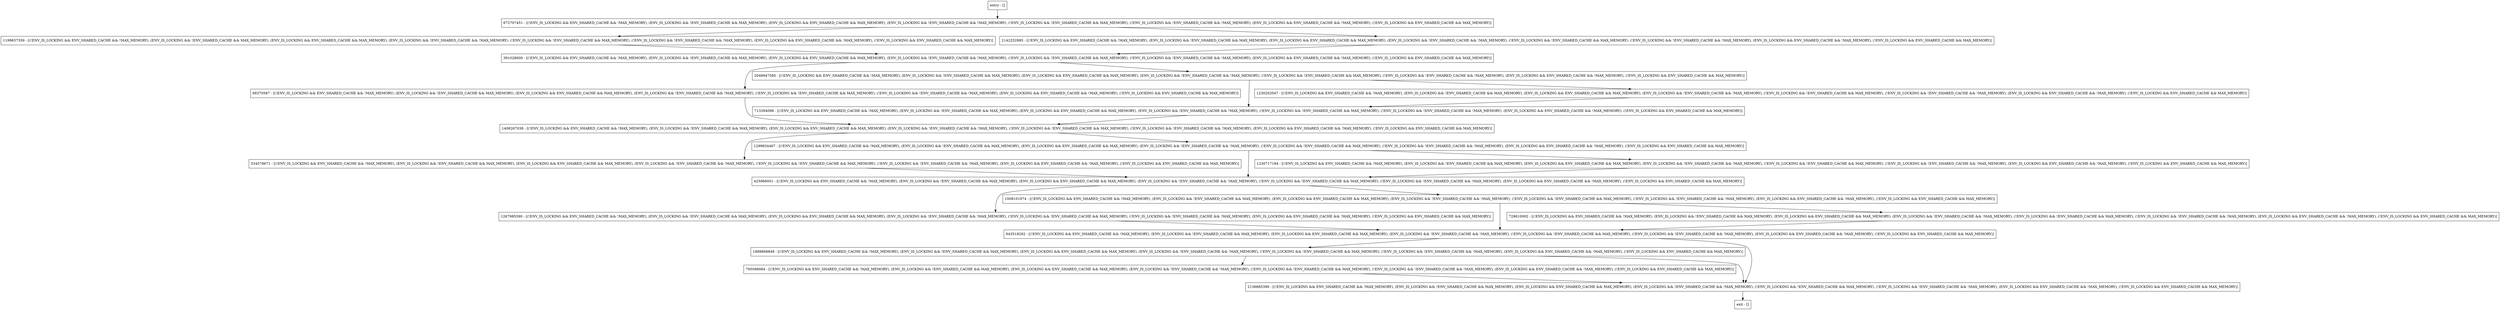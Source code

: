 digraph reset {
node [shape=record];
1888868848 [label="1888868848 - [(!ENV_IS_LOCKING && ENV_SHARED_CACHE && !MAX_MEMORY), (ENV_IS_LOCKING && !ENV_SHARED_CACHE && MAX_MEMORY), (ENV_IS_LOCKING && ENV_SHARED_CACHE && MAX_MEMORY), (ENV_IS_LOCKING && !ENV_SHARED_CACHE && !MAX_MEMORY), (!ENV_IS_LOCKING && !ENV_SHARED_CACHE && MAX_MEMORY), (!ENV_IS_LOCKING && !ENV_SHARED_CACHE && !MAX_MEMORY), (ENV_IS_LOCKING && ENV_SHARED_CACHE && !MAX_MEMORY), (!ENV_IS_LOCKING && ENV_SHARED_CACHE && MAX_MEMORY)]"];
1408267038 [label="1408267038 - [(!ENV_IS_LOCKING && ENV_SHARED_CACHE && !MAX_MEMORY), (ENV_IS_LOCKING && !ENV_SHARED_CACHE && MAX_MEMORY), (ENV_IS_LOCKING && ENV_SHARED_CACHE && MAX_MEMORY), (ENV_IS_LOCKING && !ENV_SHARED_CACHE && !MAX_MEMORY), (!ENV_IS_LOCKING && !ENV_SHARED_CACHE && MAX_MEMORY), (!ENV_IS_LOCKING && !ENV_SHARED_CACHE && !MAX_MEMORY), (ENV_IS_LOCKING && ENV_SHARED_CACHE && !MAX_MEMORY), (!ENV_IS_LOCKING && ENV_SHARED_CACHE && MAX_MEMORY)]"];
672707451 [label="672707451 - [(!ENV_IS_LOCKING && ENV_SHARED_CACHE && !MAX_MEMORY), (ENV_IS_LOCKING && !ENV_SHARED_CACHE && MAX_MEMORY), (ENV_IS_LOCKING && ENV_SHARED_CACHE && MAX_MEMORY), (ENV_IS_LOCKING && !ENV_SHARED_CACHE && !MAX_MEMORY), (!ENV_IS_LOCKING && !ENV_SHARED_CACHE && MAX_MEMORY), (!ENV_IS_LOCKING && !ENV_SHARED_CACHE && !MAX_MEMORY), (ENV_IS_LOCKING && ENV_SHARED_CACHE && !MAX_MEMORY), (!ENV_IS_LOCKING && ENV_SHARED_CACHE && MAX_MEMORY)]"];
1199657359 [label="1199657359 - [(!ENV_IS_LOCKING && ENV_SHARED_CACHE && !MAX_MEMORY), (ENV_IS_LOCKING && !ENV_SHARED_CACHE && MAX_MEMORY), (ENV_IS_LOCKING && ENV_SHARED_CACHE && MAX_MEMORY), (ENV_IS_LOCKING && !ENV_SHARED_CACHE && !MAX_MEMORY), (!ENV_IS_LOCKING && !ENV_SHARED_CACHE && MAX_MEMORY), (!ENV_IS_LOCKING && !ENV_SHARED_CACHE && !MAX_MEMORY), (ENV_IS_LOCKING && ENV_SHARED_CACHE && !MAX_MEMORY), (!ENV_IS_LOCKING && ENV_SHARED_CACHE && MAX_MEMORY)]"];
68370587 [label="68370587 - [(!ENV_IS_LOCKING && ENV_SHARED_CACHE && !MAX_MEMORY), (ENV_IS_LOCKING && !ENV_SHARED_CACHE && MAX_MEMORY), (ENV_IS_LOCKING && ENV_SHARED_CACHE && MAX_MEMORY), (ENV_IS_LOCKING && !ENV_SHARED_CACHE && !MAX_MEMORY), (!ENV_IS_LOCKING && !ENV_SHARED_CACHE && MAX_MEMORY), (!ENV_IS_LOCKING && !ENV_SHARED_CACHE && !MAX_MEMORY), (ENV_IS_LOCKING && ENV_SHARED_CACHE && !MAX_MEMORY), (!ENV_IS_LOCKING && ENV_SHARED_CACHE && MAX_MEMORY)]"];
1267985590 [label="1267985590 - [(!ENV_IS_LOCKING && ENV_SHARED_CACHE && !MAX_MEMORY), (ENV_IS_LOCKING && !ENV_SHARED_CACHE && MAX_MEMORY), (ENV_IS_LOCKING && ENV_SHARED_CACHE && MAX_MEMORY), (ENV_IS_LOCKING && !ENV_SHARED_CACHE && !MAX_MEMORY), (!ENV_IS_LOCKING && !ENV_SHARED_CACHE && MAX_MEMORY), (!ENV_IS_LOCKING && !ENV_SHARED_CACHE && !MAX_MEMORY), (ENV_IS_LOCKING && ENV_SHARED_CACHE && !MAX_MEMORY), (!ENV_IS_LOCKING && ENV_SHARED_CACHE && MAX_MEMORY)]"];
534578671 [label="534578671 - [(!ENV_IS_LOCKING && ENV_SHARED_CACHE && !MAX_MEMORY), (ENV_IS_LOCKING && !ENV_SHARED_CACHE && MAX_MEMORY), (ENV_IS_LOCKING && ENV_SHARED_CACHE && MAX_MEMORY), (ENV_IS_LOCKING && !ENV_SHARED_CACHE && !MAX_MEMORY), (!ENV_IS_LOCKING && !ENV_SHARED_CACHE && MAX_MEMORY), (!ENV_IS_LOCKING && !ENV_SHARED_CACHE && !MAX_MEMORY), (ENV_IS_LOCKING && ENV_SHARED_CACHE && !MAX_MEMORY), (!ENV_IS_LOCKING && ENV_SHARED_CACHE && MAX_MEMORY)]"];
425966001 [label="425966001 - [(!ENV_IS_LOCKING && ENV_SHARED_CACHE && !MAX_MEMORY), (ENV_IS_LOCKING && !ENV_SHARED_CACHE && MAX_MEMORY), (ENV_IS_LOCKING && ENV_SHARED_CACHE && MAX_MEMORY), (ENV_IS_LOCKING && !ENV_SHARED_CACHE && !MAX_MEMORY), (!ENV_IS_LOCKING && !ENV_SHARED_CACHE && MAX_MEMORY), (!ENV_IS_LOCKING && !ENV_SHARED_CACHE && !MAX_MEMORY), (ENV_IS_LOCKING && ENV_SHARED_CACHE && !MAX_MEMORY), (!ENV_IS_LOCKING && ENV_SHARED_CACHE && MAX_MEMORY)]"];
entry [label="entry - []"];
exit [label="exit - []"];
391028600 [label="391028600 - [(!ENV_IS_LOCKING && ENV_SHARED_CACHE && !MAX_MEMORY), (ENV_IS_LOCKING && !ENV_SHARED_CACHE && MAX_MEMORY), (ENV_IS_LOCKING && ENV_SHARED_CACHE && MAX_MEMORY), (ENV_IS_LOCKING && !ENV_SHARED_CACHE && !MAX_MEMORY), (!ENV_IS_LOCKING && !ENV_SHARED_CACHE && MAX_MEMORY), (!ENV_IS_LOCKING && !ENV_SHARED_CACHE && !MAX_MEMORY), (ENV_IS_LOCKING && ENV_SHARED_CACHE && !MAX_MEMORY), (!ENV_IS_LOCKING && ENV_SHARED_CACHE && MAX_MEMORY)]"];
943518292 [label="943518292 - [(!ENV_IS_LOCKING && ENV_SHARED_CACHE && !MAX_MEMORY), (ENV_IS_LOCKING && !ENV_SHARED_CACHE && MAX_MEMORY), (ENV_IS_LOCKING && ENV_SHARED_CACHE && MAX_MEMORY), (ENV_IS_LOCKING && !ENV_SHARED_CACHE && !MAX_MEMORY), (!ENV_IS_LOCKING && !ENV_SHARED_CACHE && MAX_MEMORY), (!ENV_IS_LOCKING && !ENV_SHARED_CACHE && !MAX_MEMORY), (ENV_IS_LOCKING && ENV_SHARED_CACHE && !MAX_MEMORY), (!ENV_IS_LOCKING && ENV_SHARED_CACHE && MAX_MEMORY)]"];
1299834467 [label="1299834467 - [(!ENV_IS_LOCKING && ENV_SHARED_CACHE && !MAX_MEMORY), (ENV_IS_LOCKING && !ENV_SHARED_CACHE && MAX_MEMORY), (ENV_IS_LOCKING && ENV_SHARED_CACHE && MAX_MEMORY), (ENV_IS_LOCKING && !ENV_SHARED_CACHE && !MAX_MEMORY), (!ENV_IS_LOCKING && !ENV_SHARED_CACHE && MAX_MEMORY), (!ENV_IS_LOCKING && !ENV_SHARED_CACHE && !MAX_MEMORY), (ENV_IS_LOCKING && ENV_SHARED_CACHE && !MAX_MEMORY), (!ENV_IS_LOCKING && ENV_SHARED_CACHE && MAX_MEMORY)]"];
1230717184 [label="1230717184 - [(!ENV_IS_LOCKING && ENV_SHARED_CACHE && !MAX_MEMORY), (ENV_IS_LOCKING && !ENV_SHARED_CACHE && MAX_MEMORY), (ENV_IS_LOCKING && ENV_SHARED_CACHE && MAX_MEMORY), (ENV_IS_LOCKING && !ENV_SHARED_CACHE && !MAX_MEMORY), (!ENV_IS_LOCKING && !ENV_SHARED_CACHE && MAX_MEMORY), (!ENV_IS_LOCKING && !ENV_SHARED_CACHE && !MAX_MEMORY), (ENV_IS_LOCKING && ENV_SHARED_CACHE && !MAX_MEMORY), (!ENV_IS_LOCKING && ENV_SHARED_CACHE && MAX_MEMORY)]"];
713394098 [label="713394098 - [(!ENV_IS_LOCKING && ENV_SHARED_CACHE && !MAX_MEMORY), (ENV_IS_LOCKING && !ENV_SHARED_CACHE && MAX_MEMORY), (ENV_IS_LOCKING && ENV_SHARED_CACHE && MAX_MEMORY), (ENV_IS_LOCKING && !ENV_SHARED_CACHE && !MAX_MEMORY), (!ENV_IS_LOCKING && !ENV_SHARED_CACHE && MAX_MEMORY), (!ENV_IS_LOCKING && !ENV_SHARED_CACHE && !MAX_MEMORY), (ENV_IS_LOCKING && ENV_SHARED_CACHE && !MAX_MEMORY), (!ENV_IS_LOCKING && ENV_SHARED_CACHE && MAX_MEMORY)]"];
795098084 [label="795098084 - [(!ENV_IS_LOCKING && ENV_SHARED_CACHE && !MAX_MEMORY), (ENV_IS_LOCKING && !ENV_SHARED_CACHE && MAX_MEMORY), (ENV_IS_LOCKING && ENV_SHARED_CACHE && MAX_MEMORY), (ENV_IS_LOCKING && !ENV_SHARED_CACHE && !MAX_MEMORY), (!ENV_IS_LOCKING && !ENV_SHARED_CACHE && MAX_MEMORY), (!ENV_IS_LOCKING && !ENV_SHARED_CACHE && !MAX_MEMORY), (ENV_IS_LOCKING && ENV_SHARED_CACHE && !MAX_MEMORY), (!ENV_IS_LOCKING && ENV_SHARED_CACHE && MAX_MEMORY)]"];
2048947585 [label="2048947585 - [(!ENV_IS_LOCKING && ENV_SHARED_CACHE && !MAX_MEMORY), (ENV_IS_LOCKING && !ENV_SHARED_CACHE && MAX_MEMORY), (ENV_IS_LOCKING && ENV_SHARED_CACHE && MAX_MEMORY), (ENV_IS_LOCKING && !ENV_SHARED_CACHE && !MAX_MEMORY), (!ENV_IS_LOCKING && !ENV_SHARED_CACHE && MAX_MEMORY), (!ENV_IS_LOCKING && !ENV_SHARED_CACHE && !MAX_MEMORY), (ENV_IS_LOCKING && ENV_SHARED_CACHE && !MAX_MEMORY), (!ENV_IS_LOCKING && ENV_SHARED_CACHE && MAX_MEMORY)]"];
1008101974 [label="1008101974 - [(!ENV_IS_LOCKING && ENV_SHARED_CACHE && !MAX_MEMORY), (ENV_IS_LOCKING && !ENV_SHARED_CACHE && MAX_MEMORY), (ENV_IS_LOCKING && ENV_SHARED_CACHE && MAX_MEMORY), (ENV_IS_LOCKING && !ENV_SHARED_CACHE && !MAX_MEMORY), (!ENV_IS_LOCKING && !ENV_SHARED_CACHE && MAX_MEMORY), (!ENV_IS_LOCKING && !ENV_SHARED_CACHE && !MAX_MEMORY), (ENV_IS_LOCKING && ENV_SHARED_CACHE && !MAX_MEMORY), (!ENV_IS_LOCKING && ENV_SHARED_CACHE && MAX_MEMORY)]"];
729610002 [label="729610002 - [(!ENV_IS_LOCKING && ENV_SHARED_CACHE && !MAX_MEMORY), (ENV_IS_LOCKING && !ENV_SHARED_CACHE && MAX_MEMORY), (ENV_IS_LOCKING && ENV_SHARED_CACHE && MAX_MEMORY), (ENV_IS_LOCKING && !ENV_SHARED_CACHE && !MAX_MEMORY), (!ENV_IS_LOCKING && !ENV_SHARED_CACHE && MAX_MEMORY), (!ENV_IS_LOCKING && !ENV_SHARED_CACHE && !MAX_MEMORY), (ENV_IS_LOCKING && ENV_SHARED_CACHE && !MAX_MEMORY), (!ENV_IS_LOCKING && ENV_SHARED_CACHE && MAX_MEMORY)]"];
2136885399 [label="2136885399 - [(!ENV_IS_LOCKING && ENV_SHARED_CACHE && !MAX_MEMORY), (ENV_IS_LOCKING && !ENV_SHARED_CACHE && MAX_MEMORY), (ENV_IS_LOCKING && ENV_SHARED_CACHE && MAX_MEMORY), (ENV_IS_LOCKING && !ENV_SHARED_CACHE && !MAX_MEMORY), (!ENV_IS_LOCKING && !ENV_SHARED_CACHE && MAX_MEMORY), (!ENV_IS_LOCKING && !ENV_SHARED_CACHE && !MAX_MEMORY), (ENV_IS_LOCKING && ENV_SHARED_CACHE && !MAX_MEMORY), (!ENV_IS_LOCKING && ENV_SHARED_CACHE && MAX_MEMORY)]"];
1230202047 [label="1230202047 - [(!ENV_IS_LOCKING && ENV_SHARED_CACHE && !MAX_MEMORY), (ENV_IS_LOCKING && !ENV_SHARED_CACHE && MAX_MEMORY), (ENV_IS_LOCKING && ENV_SHARED_CACHE && MAX_MEMORY), (ENV_IS_LOCKING && !ENV_SHARED_CACHE && !MAX_MEMORY), (!ENV_IS_LOCKING && !ENV_SHARED_CACHE && MAX_MEMORY), (!ENV_IS_LOCKING && !ENV_SHARED_CACHE && !MAX_MEMORY), (ENV_IS_LOCKING && ENV_SHARED_CACHE && !MAX_MEMORY), (!ENV_IS_LOCKING && ENV_SHARED_CACHE && MAX_MEMORY)]"];
2142252985 [label="2142252985 - [(!ENV_IS_LOCKING && ENV_SHARED_CACHE && !MAX_MEMORY), (ENV_IS_LOCKING && !ENV_SHARED_CACHE && MAX_MEMORY), (ENV_IS_LOCKING && ENV_SHARED_CACHE && MAX_MEMORY), (ENV_IS_LOCKING && !ENV_SHARED_CACHE && !MAX_MEMORY), (!ENV_IS_LOCKING && !ENV_SHARED_CACHE && MAX_MEMORY), (!ENV_IS_LOCKING && !ENV_SHARED_CACHE && !MAX_MEMORY), (ENV_IS_LOCKING && ENV_SHARED_CACHE && !MAX_MEMORY), (!ENV_IS_LOCKING && ENV_SHARED_CACHE && MAX_MEMORY)]"];
entry;
exit;
1888868848 -> 795098084;
1888868848 -> 2136885399;
1408267038 -> 1299834467;
1408267038 -> 534578671;
672707451 -> 1199657359;
672707451 -> 2142252985;
1199657359 -> 391028600;
68370587 -> 1408267038;
1267985590 -> 943518292;
534578671 -> 425966001;
425966001 -> 1008101974;
425966001 -> 1267985590;
entry -> 672707451;
391028600 -> 2048947585;
391028600 -> 68370587;
943518292 -> 1888868848;
943518292 -> 2136885399;
1299834467 -> 1230717184;
1299834467 -> 425966001;
1230717184 -> 425966001;
713394098 -> 1408267038;
795098084 -> 2136885399;
2048947585 -> 713394098;
2048947585 -> 1230202047;
1008101974 -> 943518292;
1008101974 -> 729610002;
729610002 -> 943518292;
2136885399 -> exit;
1230202047 -> 713394098;
2142252985 -> 391028600;
}
